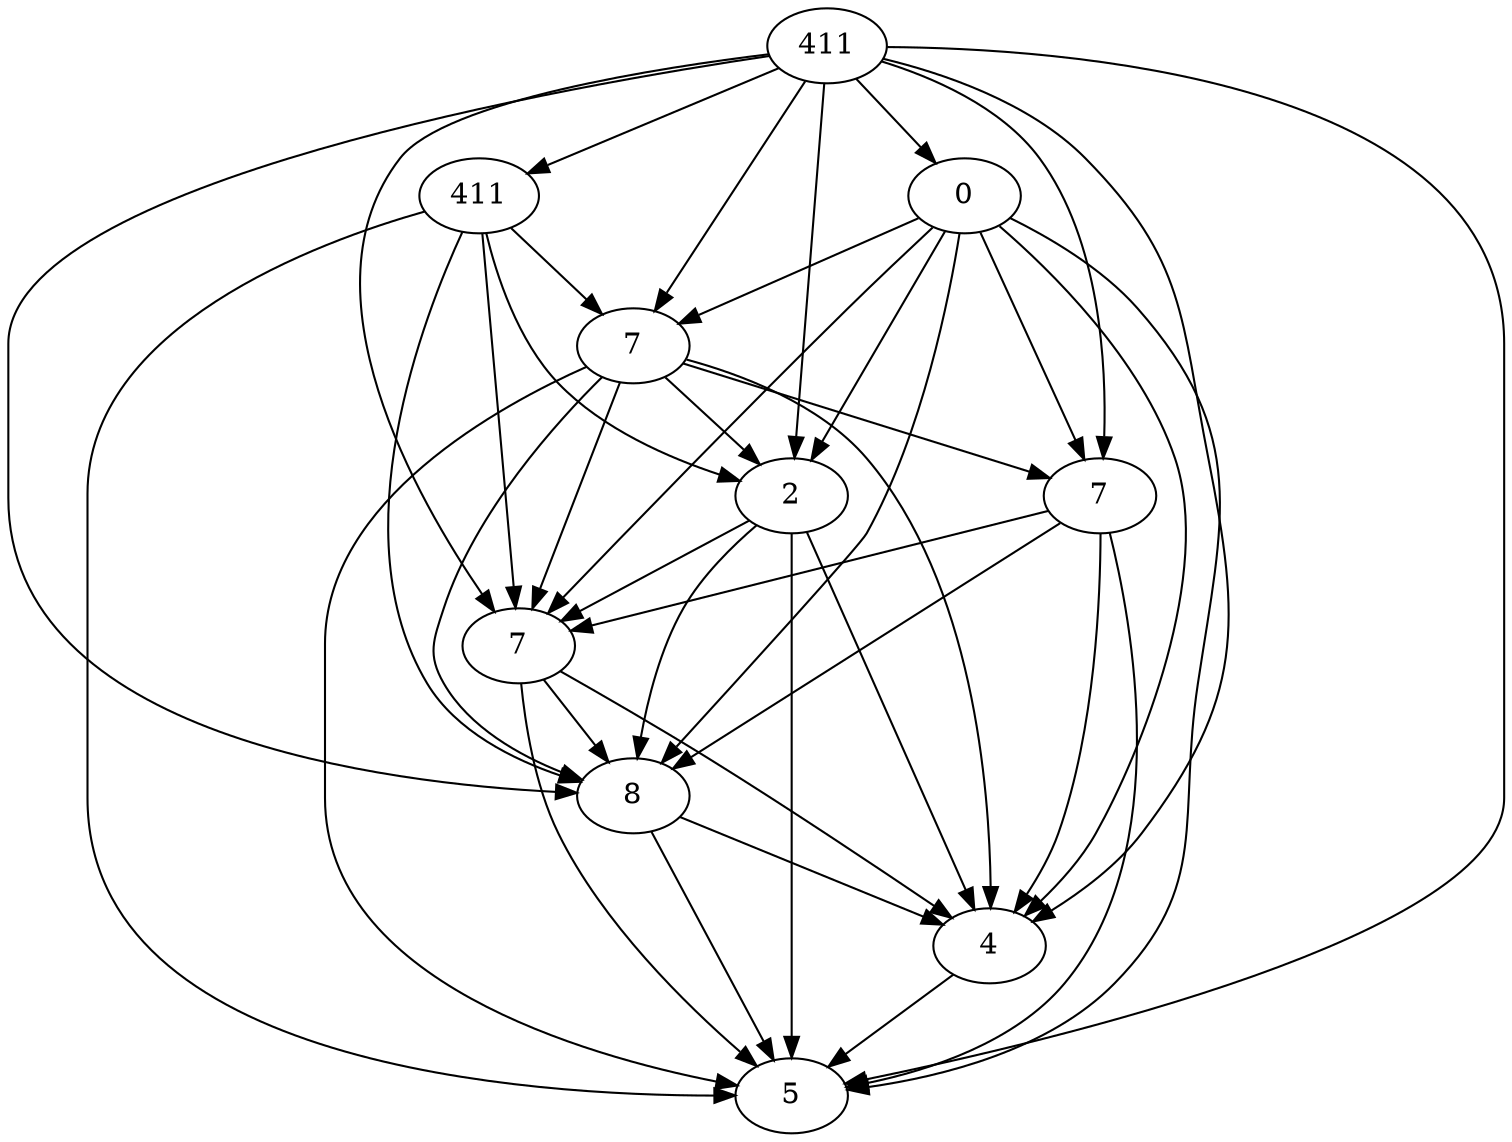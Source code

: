 digraph sample {
1->2
1->3
1->4
1->5
1->6
1->7
1->8
1->9
1->10
2->4
2->6
2->7
2->8
2->10
3->4
3->5
3->6
3->7
3->8
3->9
3->10
4->5
4->6
4->7
4->8
4->9
4->10
5->7
5->8
5->9
5->10
6->7
6->8
6->9
6->10
7->8
7->9
7->10
8->9
8->10
9->10
1 [label=411]
2 [label=411]
3 [label=0]
4 [label=7]
5 [label=7]
6 [label=2]
7 [label=7]
8 [label=8]
9 [label=4]
10 [label=5]
}